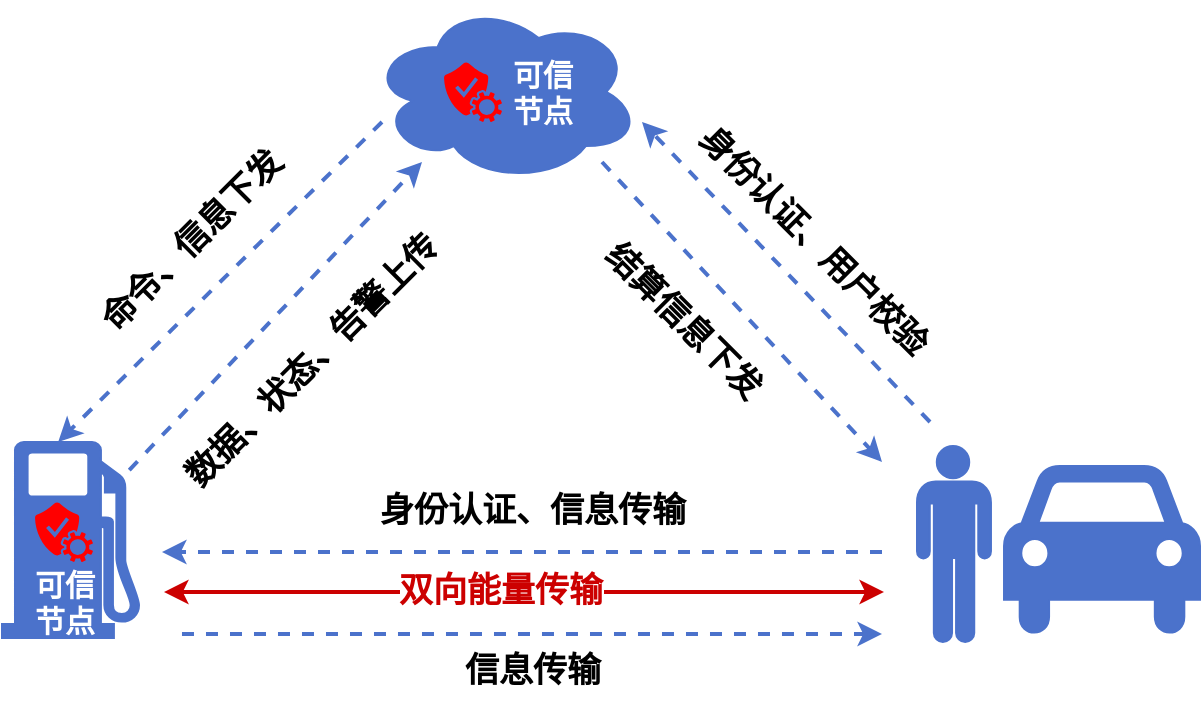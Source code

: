 <mxfile version="14.7.2" type="github">
  <diagram id="Cjj3EbLv5Fek7z0adMi1" name="Page-1">
    <mxGraphModel dx="1030" dy="533" grid="1" gridSize="10" guides="1" tooltips="1" connect="1" arrows="1" fold="1" page="1" pageScale="1" pageWidth="827" pageHeight="1169" math="0" shadow="0">
      <root>
        <mxCell id="0" />
        <mxCell id="1" parent="0" />
        <mxCell id="wFQRYTJyp1MDSDhn1XXY-1" value="" style="shape=mxgraph.signs.people.man_1;html=1;pointerEvents=1;verticalLabelPosition=bottom;verticalAlign=top;align=center;fillColor=#4B72CB;strokeColor=#4B72CB;" parent="1" vertex="1">
          <mxGeometry x="627.5" y="342" width="37" height="98" as="geometry" />
        </mxCell>
        <mxCell id="wFQRYTJyp1MDSDhn1XXY-2" value="" style="shape=mxgraph.signs.transportation.gas_1;html=1;pointerEvents=1;verticalLabelPosition=bottom;verticalAlign=top;align=center;fillColor=#4B72CB;strokeColor=#4B72CB;" parent="1" vertex="1">
          <mxGeometry x="170" y="340" width="68.5" height="98" as="geometry" />
        </mxCell>
        <mxCell id="wFQRYTJyp1MDSDhn1XXY-3" value="" style="ellipse;shape=cloud;whiteSpace=wrap;html=1;labelBorderColor=none;labelBackgroundColor=none;fillColor=#4B72CB;strokeColor=#4B72CB;" parent="1" vertex="1">
          <mxGeometry x="354" y="120" width="135" height="90" as="geometry" />
        </mxCell>
        <mxCell id="wFQRYTJyp1MDSDhn1XXY-7" value="" style="endArrow=classic;html=1;entryX=0.41;entryY=0;entryDx=0;entryDy=0;entryPerimeter=0;strokeWidth=2;dashed=1;strokeColor=#4B72CB;" parent="1" target="wFQRYTJyp1MDSDhn1XXY-2" edge="1">
          <mxGeometry width="50" height="50" relative="1" as="geometry">
            <mxPoint x="360" y="180" as="sourcePoint" />
            <mxPoint x="460" y="280" as="targetPoint" />
          </mxGeometry>
        </mxCell>
        <mxCell id="wFQRYTJyp1MDSDhn1XXY-9" value="命令、信息下发" style="text;html=1;align=center;verticalAlign=middle;resizable=0;points=[];autosize=1;strokeColor=none;rotation=-45;fontSize=17;fontStyle=1" parent="1" vertex="1">
          <mxGeometry x="200" y="225" width="130" height="30" as="geometry" />
        </mxCell>
        <mxCell id="wFQRYTJyp1MDSDhn1XXY-10" value="" style="endArrow=classic;html=1;dashed=1;fontSize=14;strokeWidth=2;exitX=0.929;exitY=0.143;exitDx=0;exitDy=0;exitPerimeter=0;strokeColor=#4B72CB;" parent="1" source="wFQRYTJyp1MDSDhn1XXY-2" edge="1">
          <mxGeometry width="50" height="50" relative="1" as="geometry">
            <mxPoint x="410" y="330" as="sourcePoint" />
            <mxPoint x="380" y="200" as="targetPoint" />
          </mxGeometry>
        </mxCell>
        <mxCell id="wFQRYTJyp1MDSDhn1XXY-11" value="" style="endArrow=classic;html=1;entryX=0.41;entryY=0;entryDx=0;entryDy=0;entryPerimeter=0;strokeWidth=2;dashed=1;strokeColor=#4B72CB;" parent="1" edge="1">
          <mxGeometry width="50" height="50" relative="1" as="geometry">
            <mxPoint x="610" y="395" as="sourcePoint" />
            <mxPoint x="250.0" y="395" as="targetPoint" />
          </mxGeometry>
        </mxCell>
        <mxCell id="wFQRYTJyp1MDSDhn1XXY-12" value="" style="endArrow=classic;html=1;dashed=1;fontSize=14;strokeWidth=2;exitX=0.929;exitY=0.143;exitDx=0;exitDy=0;exitPerimeter=0;strokeColor=#4B72CB;" parent="1" edge="1">
          <mxGeometry width="50" height="50" relative="1" as="geometry">
            <mxPoint x="259.997" y="436.014" as="sourcePoint" />
            <mxPoint x="610" y="436" as="targetPoint" />
          </mxGeometry>
        </mxCell>
        <mxCell id="wFQRYTJyp1MDSDhn1XXY-13" value="" style="endArrow=classic;html=1;strokeWidth=2;dashed=1;strokeColor=#4B72CB;" parent="1" edge="1">
          <mxGeometry width="50" height="50" relative="1" as="geometry">
            <mxPoint x="470" y="200" as="sourcePoint" />
            <mxPoint x="610" y="350" as="targetPoint" />
          </mxGeometry>
        </mxCell>
        <mxCell id="wFQRYTJyp1MDSDhn1XXY-14" value="" style="endArrow=classic;html=1;dashed=1;fontSize=14;strokeWidth=2;strokeColor=#4B72CB;" parent="1" edge="1">
          <mxGeometry width="50" height="50" relative="1" as="geometry">
            <mxPoint x="634" y="330" as="sourcePoint" />
            <mxPoint x="490" y="180" as="targetPoint" />
          </mxGeometry>
        </mxCell>
        <mxCell id="wFQRYTJyp1MDSDhn1XXY-15" value="身份认证、用户校验" style="text;html=1;align=center;verticalAlign=middle;resizable=0;points=[];autosize=1;strokeColor=none;rotation=45;fontSize=17;fontStyle=1" parent="1" vertex="1">
          <mxGeometry x="490" y="225" width="170" height="30" as="geometry" />
        </mxCell>
        <mxCell id="wFQRYTJyp1MDSDhn1XXY-16" value="身份认证、信息传输" style="text;html=1;align=center;verticalAlign=middle;resizable=0;points=[];autosize=1;strokeColor=none;rotation=0;fontSize=17;fontStyle=1" parent="1" vertex="1">
          <mxGeometry x="350" y="360" width="170" height="30" as="geometry" />
        </mxCell>
        <mxCell id="wFQRYTJyp1MDSDhn1XXY-17" value="数据、状态、告警上传" style="text;html=1;align=center;verticalAlign=middle;resizable=0;points=[];autosize=1;strokeColor=none;rotation=-45;fontSize=17;fontStyle=1" parent="1" vertex="1">
          <mxGeometry x="230" y="285" width="190" height="30" as="geometry" />
        </mxCell>
        <mxCell id="wFQRYTJyp1MDSDhn1XXY-18" value="" style="shape=mxgraph.signs.transportation.car_4;html=1;pointerEvents=1;verticalLabelPosition=bottom;verticalAlign=top;align=center;labelBackgroundColor=none;fontSize=14;fillColor=#4B72CB;strokeColor=#4B72CB;" parent="1" vertex="1">
          <mxGeometry x="671" y="352" width="98" height="86" as="geometry" />
        </mxCell>
        <mxCell id="wFQRYTJyp1MDSDhn1XXY-19" value="信息传输" style="text;html=1;align=center;verticalAlign=middle;resizable=0;points=[];autosize=1;strokeColor=none;rotation=0;fontSize=17;fontStyle=1" parent="1" vertex="1">
          <mxGeometry x="395" y="440" width="80" height="30" as="geometry" />
        </mxCell>
        <mxCell id="wFQRYTJyp1MDSDhn1XXY-20" value="" style="endArrow=classic;startArrow=classic;html=1;fontSize=14;fontColor=#007FFF;strokeWidth=2;strokeColor=#CC0000;" parent="1" edge="1">
          <mxGeometry width="50" height="50" relative="1" as="geometry">
            <mxPoint x="251" y="415" as="sourcePoint" />
            <mxPoint x="611" y="415" as="targetPoint" />
          </mxGeometry>
        </mxCell>
        <mxCell id="wFQRYTJyp1MDSDhn1XXY-21" value="&lt;font color=&quot;#cc0000&quot; style=&quot;font-size: 17px;&quot;&gt;双向能量传输&lt;/font&gt;" style="edgeLabel;html=1;align=center;verticalAlign=middle;resizable=0;points=[];fontSize=17;fontColor=#007FFF;fontStyle=1" parent="wFQRYTJyp1MDSDhn1XXY-20" vertex="1" connectable="0">
          <mxGeometry x="-0.067" relative="1" as="geometry">
            <mxPoint as="offset" />
          </mxGeometry>
        </mxCell>
        <mxCell id="wFQRYTJyp1MDSDhn1XXY-23" value="结算信息下发&lt;br style=&quot;font-size: 17px;&quot;&gt;" style="text;html=1;align=center;verticalAlign=middle;resizable=0;points=[];autosize=1;strokeColor=none;rotation=45;fontSize=17;fontStyle=1" parent="1" vertex="1">
          <mxGeometry x="450" y="265" width="120" height="30" as="geometry" />
        </mxCell>
        <mxCell id="wFQRYTJyp1MDSDhn1XXY-33" value="&lt;font color=&quot;#ffffff&quot; style=&quot;font-size: 15px;&quot;&gt;&lt;b style=&quot;font-size: 15px;&quot;&gt;可信&lt;br style=&quot;font-size: 15px;&quot;&gt;节点&lt;/b&gt;&lt;/font&gt;" style="text;html=1;align=center;verticalAlign=middle;resizable=0;points=[];autosize=1;strokeColor=none;fontSize=15;fontColor=#007FFF;" parent="1" vertex="1">
          <mxGeometry x="176" y="400" width="50" height="40" as="geometry" />
        </mxCell>
        <mxCell id="wFQRYTJyp1MDSDhn1XXY-34" value="" style="pointerEvents=1;shadow=0;dashed=0;html=1;strokeColor=none;labelPosition=center;verticalLabelPosition=bottom;verticalAlign=top;outlineConnect=0;align=center;shape=mxgraph.office.services.verification_service;labelBackgroundColor=none;sketch=0;fontSize=14;fontColor=#007FFF;fillColor=#FF0000;" parent="1" vertex="1">
          <mxGeometry x="186.51" y="370" width="28.98" height="30" as="geometry" />
        </mxCell>
        <mxCell id="wFQRYTJyp1MDSDhn1XXY-36" value="&lt;font color=&quot;#ffffff&quot; style=&quot;font-size: 15px;&quot;&gt;&lt;span style=&quot;font-size: 15px;&quot;&gt;可信&lt;br style=&quot;font-size: 15px;&quot;&gt;节点&lt;/span&gt;&lt;/font&gt;" style="text;html=1;align=center;verticalAlign=middle;resizable=0;points=[];autosize=1;strokeColor=none;fontSize=15;fontColor=#007FFF;fontStyle=1" parent="1" vertex="1">
          <mxGeometry x="415" y="145" width="50" height="40" as="geometry" />
        </mxCell>
        <mxCell id="wFQRYTJyp1MDSDhn1XXY-37" value="" style="pointerEvents=1;shadow=0;dashed=0;html=1;strokeColor=none;labelPosition=center;verticalLabelPosition=bottom;verticalAlign=top;outlineConnect=0;align=center;shape=mxgraph.office.services.verification_service;labelBackgroundColor=none;sketch=0;fontSize=14;fontColor=#007FFF;fillColor=#FF0000;" parent="1" vertex="1">
          <mxGeometry x="391.02" y="150" width="28.98" height="30" as="geometry" />
        </mxCell>
      </root>
    </mxGraphModel>
  </diagram>
</mxfile>
